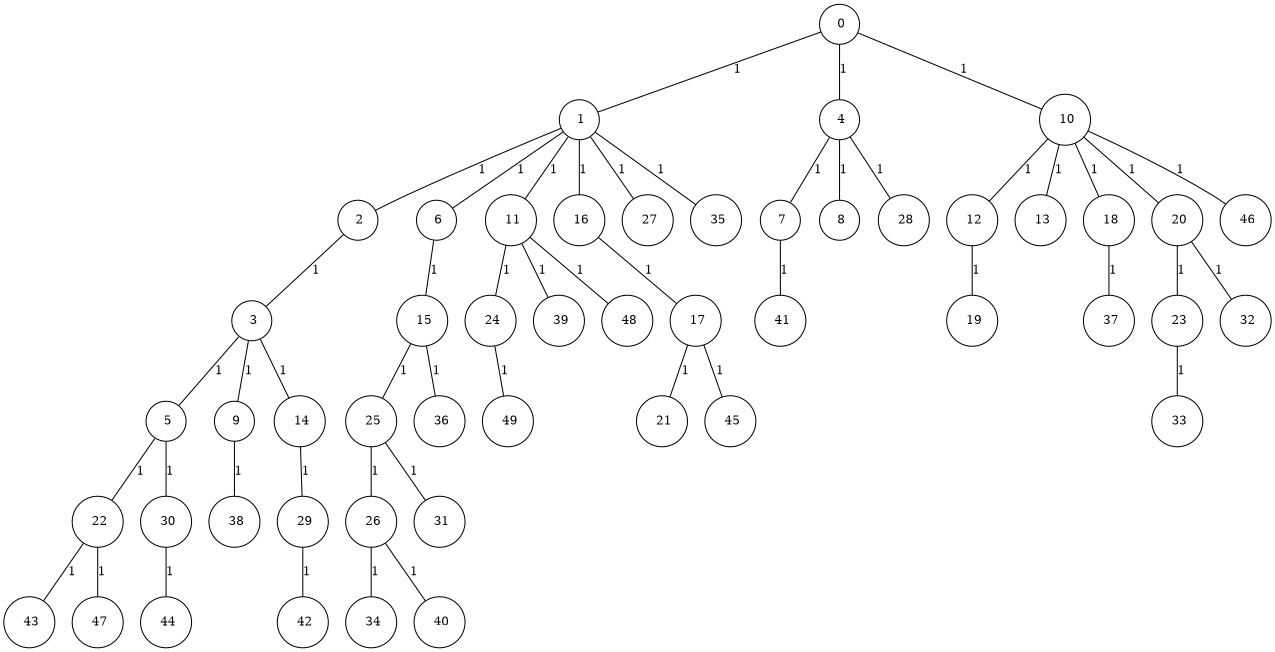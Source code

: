 graph G {
size="8.5,11;"
ratio = "expand;"
fixedsize="true;"
overlap="scale;"
node[shape=circle,width=.12,hight=.12,fontsize=12]
edge[fontsize=12]

0[label=" 0" color=black, pos="2.0823889,1.0656218!"];
1[label=" 1" color=black, pos="0.21737342,0.81753545!"];
2[label=" 2" color=black, pos="1.7521209,2.1212543!"];
3[label=" 3" color=black, pos="0.026102347,1.1932173!"];
4[label=" 4" color=black, pos="2.2856454,1.0934119!"];
5[label=" 5" color=black, pos="1.4087872,1.886992!"];
6[label=" 6" color=black, pos="1.644944,1.3356348!"];
7[label=" 7" color=black, pos="1.4077878,1.7041191!"];
8[label=" 8" color=black, pos="0.76634921,2.6843682!"];
9[label=" 9" color=black, pos="2.9849539,1.0654244!"];
10[label=" 10" color=black, pos="2.8780974,0.98203847!"];
11[label=" 11" color=black, pos="0.48712447,1.8125292!"];
12[label=" 12" color=black, pos="0.48884361,0.86656002!"];
13[label=" 13" color=black, pos="1.037185,1.1104193!"];
14[label=" 14" color=black, pos="1.3515627,2.0841583!"];
15[label=" 15" color=black, pos="0.68475032,0.24952724!"];
16[label=" 16" color=black, pos="0.55801835,0.43482216!"];
17[label=" 17" color=black, pos="1.4357991,2.2800471!"];
18[label=" 18" color=black, pos="0.68692517,2.2180962!"];
19[label=" 19" color=black, pos="1.4373413,0.9468195!"];
20[label=" 20" color=black, pos="1.9365665,1.8238158!"];
21[label=" 21" color=black, pos="2.5669315,1.6558805!"];
22[label=" 22" color=black, pos="0.38028914,1.6778448!"];
23[label=" 23" color=black, pos="2.5283163,1.516139!"];
24[label=" 24" color=black, pos="1.8612675,2.6293069!"];
25[label=" 25" color=black, pos="0.45120769,0.61096301!"];
26[label=" 26" color=black, pos="1.1714396,1.3121825!"];
27[label=" 27" color=black, pos="0.8596846,0.53496593!"];
28[label=" 28" color=black, pos="0.072381526,0.77000254!"];
29[label=" 29" color=black, pos="1.2930167,1.5578074!"];
30[label=" 30" color=black, pos="1.1659219,1.7383453!"];
31[label=" 31" color=black, pos="1.1630242,2.7805729!"];
32[label=" 32" color=black, pos="1.2054455,1.3213582!"];
33[label=" 33" color=black, pos="2.3192339,0.79478603!"];
34[label=" 34" color=black, pos="1.7613804,0.099454449!"];
35[label=" 35" color=black, pos="2.3659705,1.4173161!"];
36[label=" 36" color=black, pos="1.9932021,0.077665132!"];
37[label=" 37" color=black, pos="1.6132017,2.9595247!"];
38[label=" 38" color=black, pos="1.8711246,1.4733618!"];
39[label=" 39" color=black, pos="1.9523544,1.0584404!"];
40[label=" 40" color=black, pos="2.6638145,1.814453!"];
41[label=" 41" color=black, pos="2.3121198,0.47372183!"];
42[label=" 42" color=black, pos="1.7162076,0.69456526!"];
43[label=" 43" color=black, pos="2.2075967,2.5205302!"];
44[label=" 44" color=black, pos="1.2992,0.48701759!"];
45[label=" 45" color=black, pos="2.2336678,1.6915252!"];
46[label=" 46" color=black, pos="2.1444124,2.1389413!"];
47[label=" 47" color=black, pos="1.4188217,0.25456664!"];
48[label=" 48" color=black, pos="1.5771803,0.06568458!"];
49[label=" 49" color=black, pos="1.6782588,1.9628004!"];
0--1[label="1"]
0--4[label="1"]
0--10[label="1"]
1--2[label="1"]
1--6[label="1"]
1--11[label="1"]
1--16[label="1"]
1--27[label="1"]
1--35[label="1"]
2--3[label="1"]
3--5[label="1"]
3--9[label="1"]
3--14[label="1"]
4--7[label="1"]
4--8[label="1"]
4--28[label="1"]
5--22[label="1"]
5--30[label="1"]
6--15[label="1"]
7--41[label="1"]
9--38[label="1"]
10--12[label="1"]
10--13[label="1"]
10--18[label="1"]
10--20[label="1"]
10--46[label="1"]
11--24[label="1"]
11--39[label="1"]
11--48[label="1"]
12--19[label="1"]
14--29[label="1"]
15--25[label="1"]
15--36[label="1"]
16--17[label="1"]
17--21[label="1"]
17--45[label="1"]
18--37[label="1"]
20--23[label="1"]
20--32[label="1"]
22--43[label="1"]
22--47[label="1"]
23--33[label="1"]
24--49[label="1"]
25--26[label="1"]
25--31[label="1"]
26--34[label="1"]
26--40[label="1"]
29--42[label="1"]
30--44[label="1"]

}
